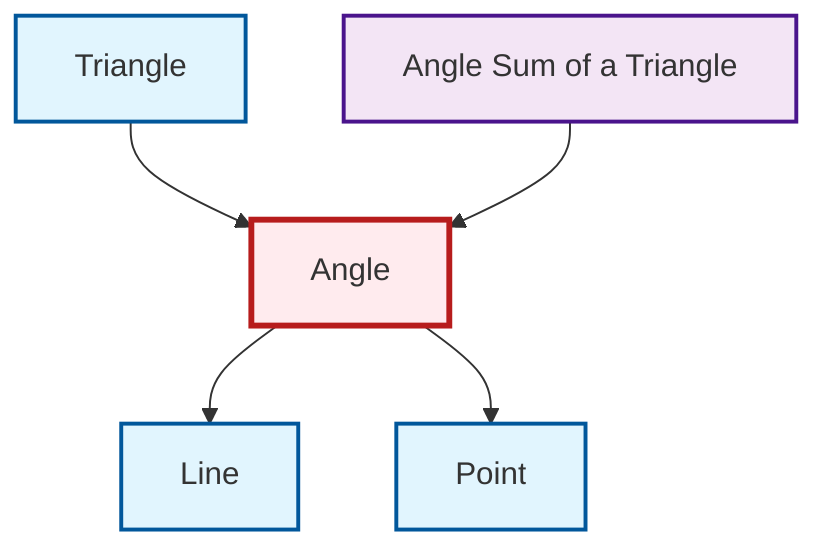 graph TD
    classDef definition fill:#e1f5fe,stroke:#01579b,stroke-width:2px
    classDef theorem fill:#f3e5f5,stroke:#4a148c,stroke-width:2px
    classDef axiom fill:#fff3e0,stroke:#e65100,stroke-width:2px
    classDef example fill:#e8f5e9,stroke:#1b5e20,stroke-width:2px
    classDef current fill:#ffebee,stroke:#b71c1c,stroke-width:3px
    thm-angle-sum-triangle["Angle Sum of a Triangle"]:::theorem
    def-line["Line"]:::definition
    def-triangle["Triangle"]:::definition
    def-angle["Angle"]:::definition
    def-point["Point"]:::definition
    def-angle --> def-line
    def-angle --> def-point
    def-triangle --> def-angle
    thm-angle-sum-triangle --> def-angle
    class def-angle current